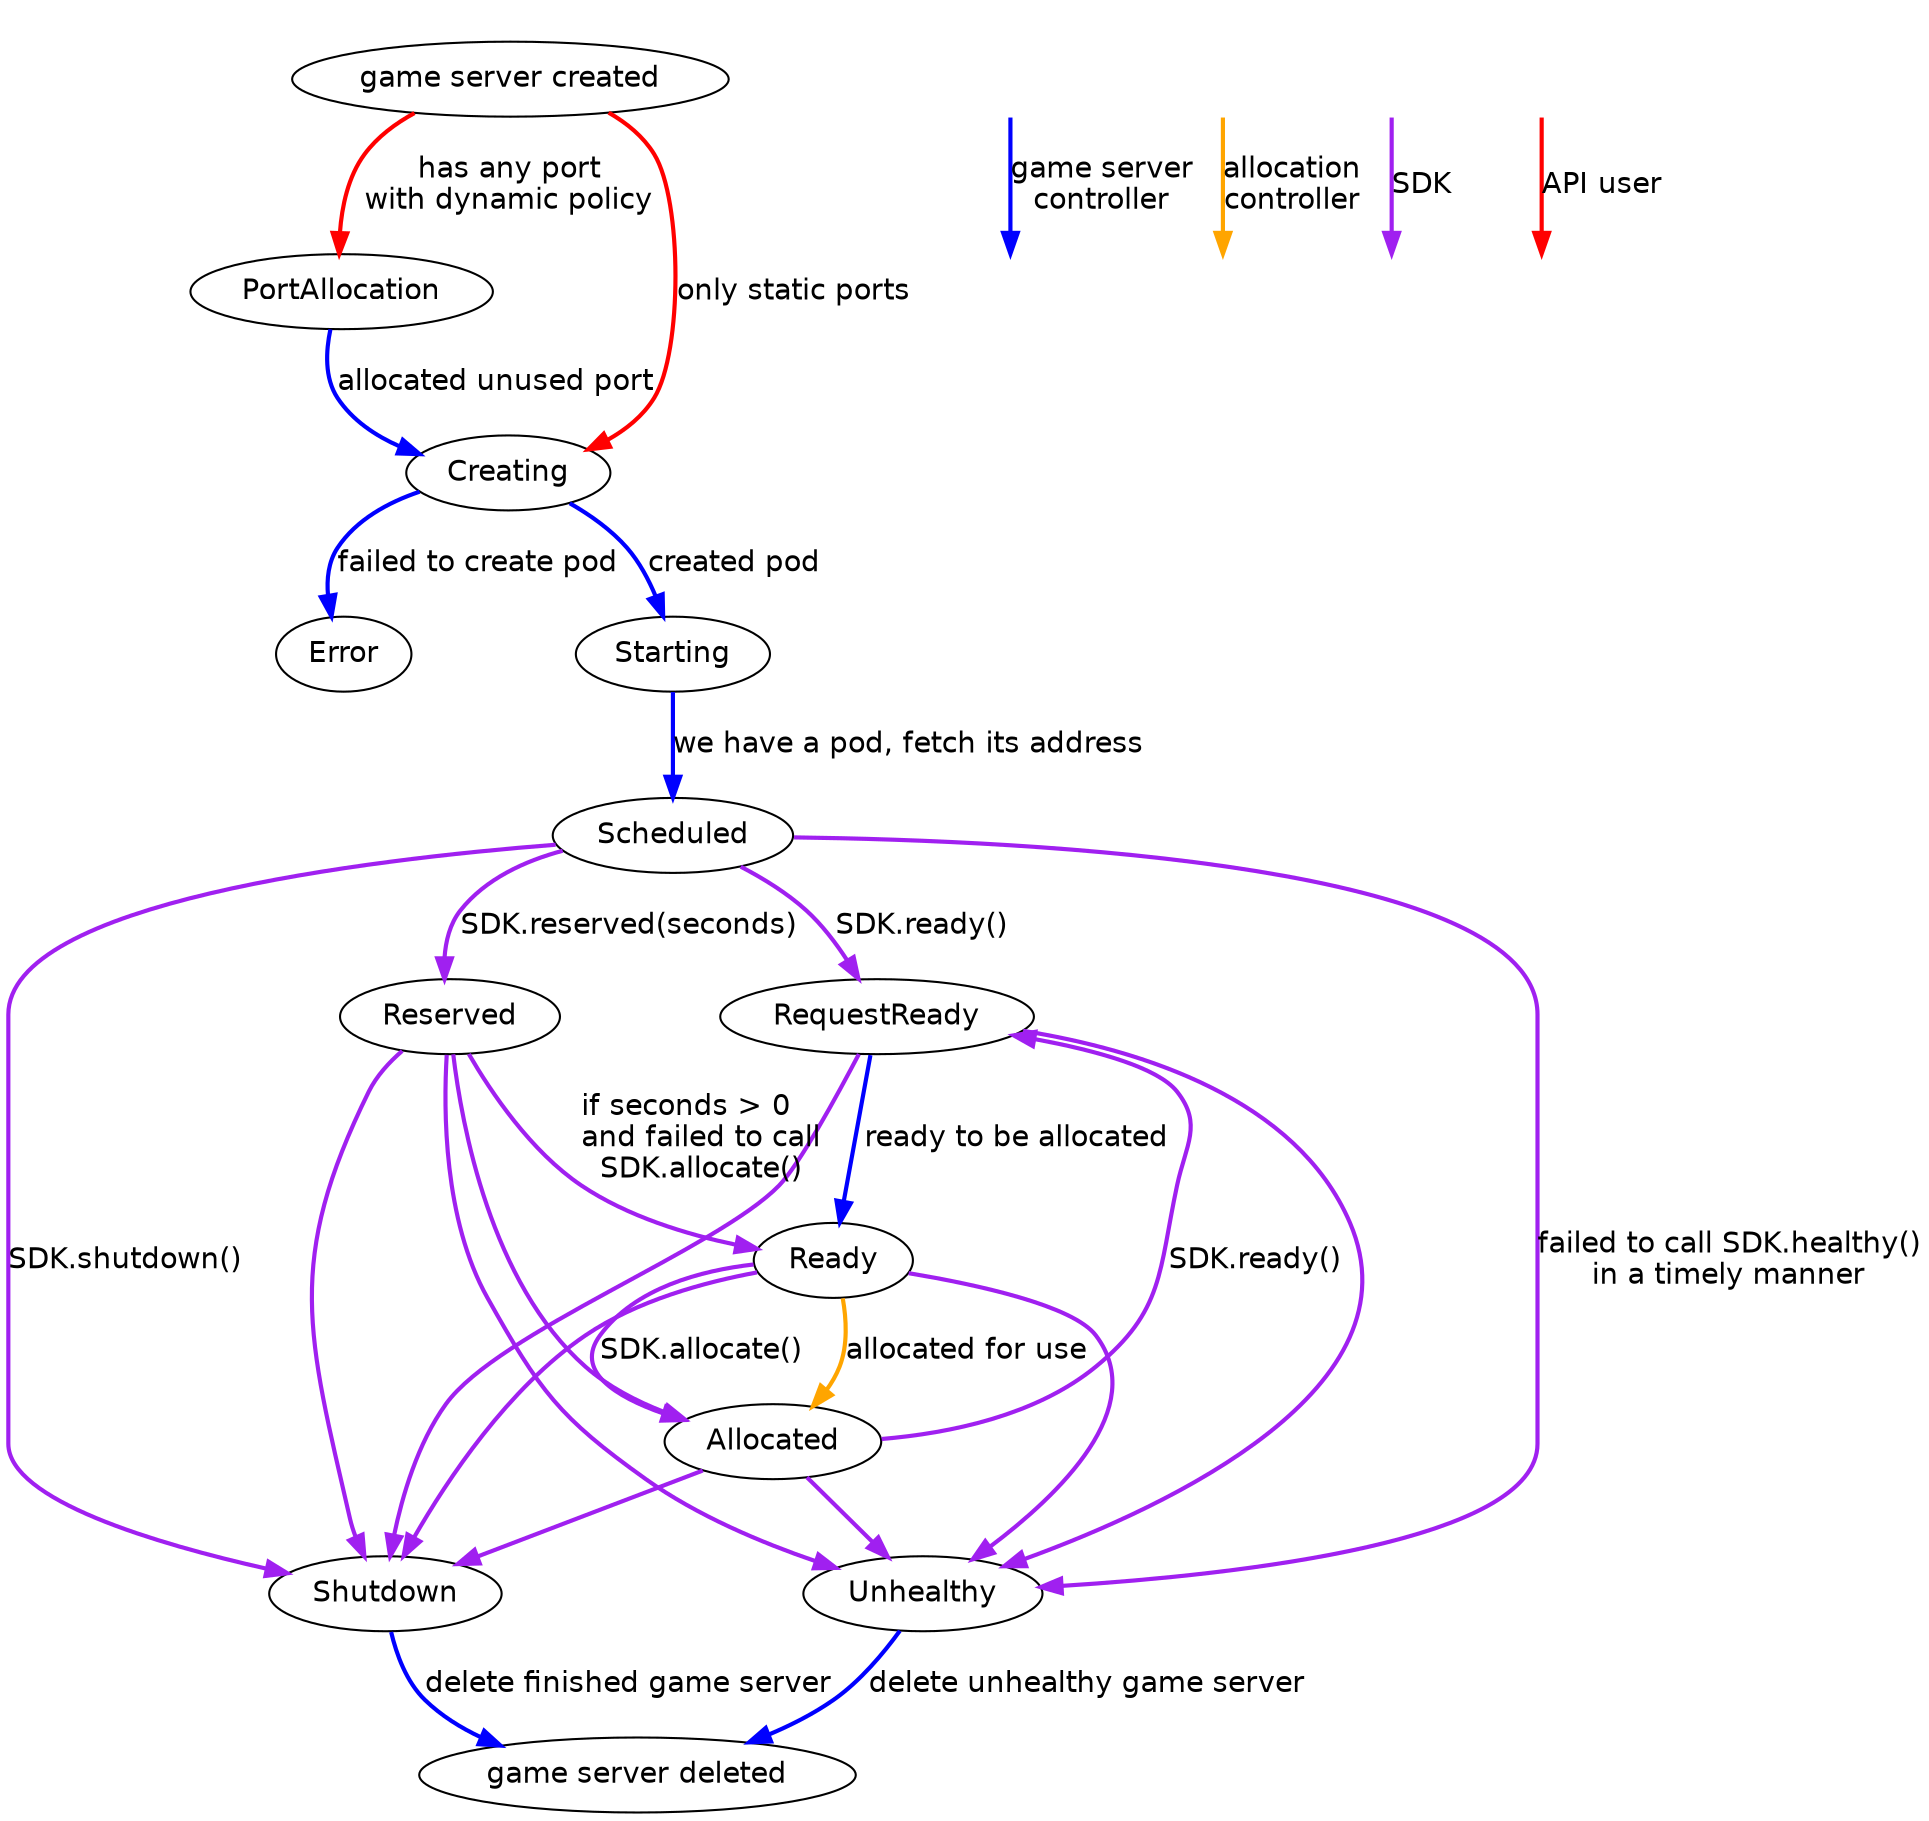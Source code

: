 digraph {
    graph [fontname = "helvetica"];
    node [fontname = "helvetica"];
    edge [fontname = "helvetica", pad="0.2", penwidth="2"];

    Created [ label = "game server created" ]
    PortAllocation
    Creating
    Error
    Starting
    Scheduled
    RequestReady
    Ready
    Reserved
    Allocated
    Shutdown
    Unhealthy
    Allocated
    Deleted [ label = "game server deleted" ]

    Created -> PortAllocation [ label ="has any port\nwith dynamic policy", color="red" ]
    Created -> Creating [ label="only static ports", color="red" ]

    PortAllocation -> Creating [ label="allocated unused port", color="blue" ]
    Creating -> Starting [ label="created pod", color="blue" ]
    Starting -> Scheduled [ label="we have a pod, fetch its address", color="blue" ]
    Scheduled -> Reserved [ label="SDK.reserved(seconds)", color="purple" ]
    Scheduled -> RequestReady [ label="SDK.ready()", color="purple" ]
    RequestReady -> Ready [ label="ready to be allocated", color="blue" ]
    Reserved -> Ready [label="if seconds > 0  \land failed to call  \lSDK.allocate()  " color="purple"]
    Allocated -> RequestReady [ label="SDK.ready()", color="purple" ]

    Ready -> Allocated [ label="allocated for use", color="orange" ]
    Ready -> Allocated [ label="SDK.allocate()   ", color="purple" ]
    Reserved -> Allocated [color="purple"]

    Creating -> Error [ label="failed to create pod", color="blue" ]

    Scheduled -> Shutdown [ label="SDK.shutdown()", color="purple" ]
    RequestReady -> Shutdown [ color="purple" ]
    Ready -> Shutdown [ color="purple" ]
    Allocated -> Shutdown [ color="purple" ]
    Reserved -> Shutdown [ color="purple" ]


    Scheduled -> Unhealthy [ label="failed to call SDK.healthy()\nin a timely manner" color="purple" ]
    RequestReady -> Unhealthy [ color="purple" ]
    Ready -> Unhealthy [ color="purple" ]
    Allocated -> Unhealthy [ color="purple" ]
    Reserved -> Unhealthy [ color="purple" ]

    Unhealthy -> Deleted [ label="delete unhealthy game server", color="blue" ]
    Shutdown -> Deleted [ label="delete finished game server", color="blue" ]

  subgraph cluster_01 {
    style=invis;
    {
        s1 [style="invis"];
        s2 [style="invis"];
        s1 -> s2 [ color="red", label="API user" ]
    }

    {
        s3 [style="invis"];
        s4 [style="invis"];
        s3 -> s4 [ color="purple", label="SDK" ]
    }

    {
        s5 [style="invis"];
        s6 [style="invis"];
        s5 -> s6 [ color="orange", label="allocation\ncontroller" ]
    }

    {
        s7 [style="invis"];
        s8 [style="invis"];
        s7 -> s8 [ color="blue", label="game server\ncontroller" ]
    }
  }
}
